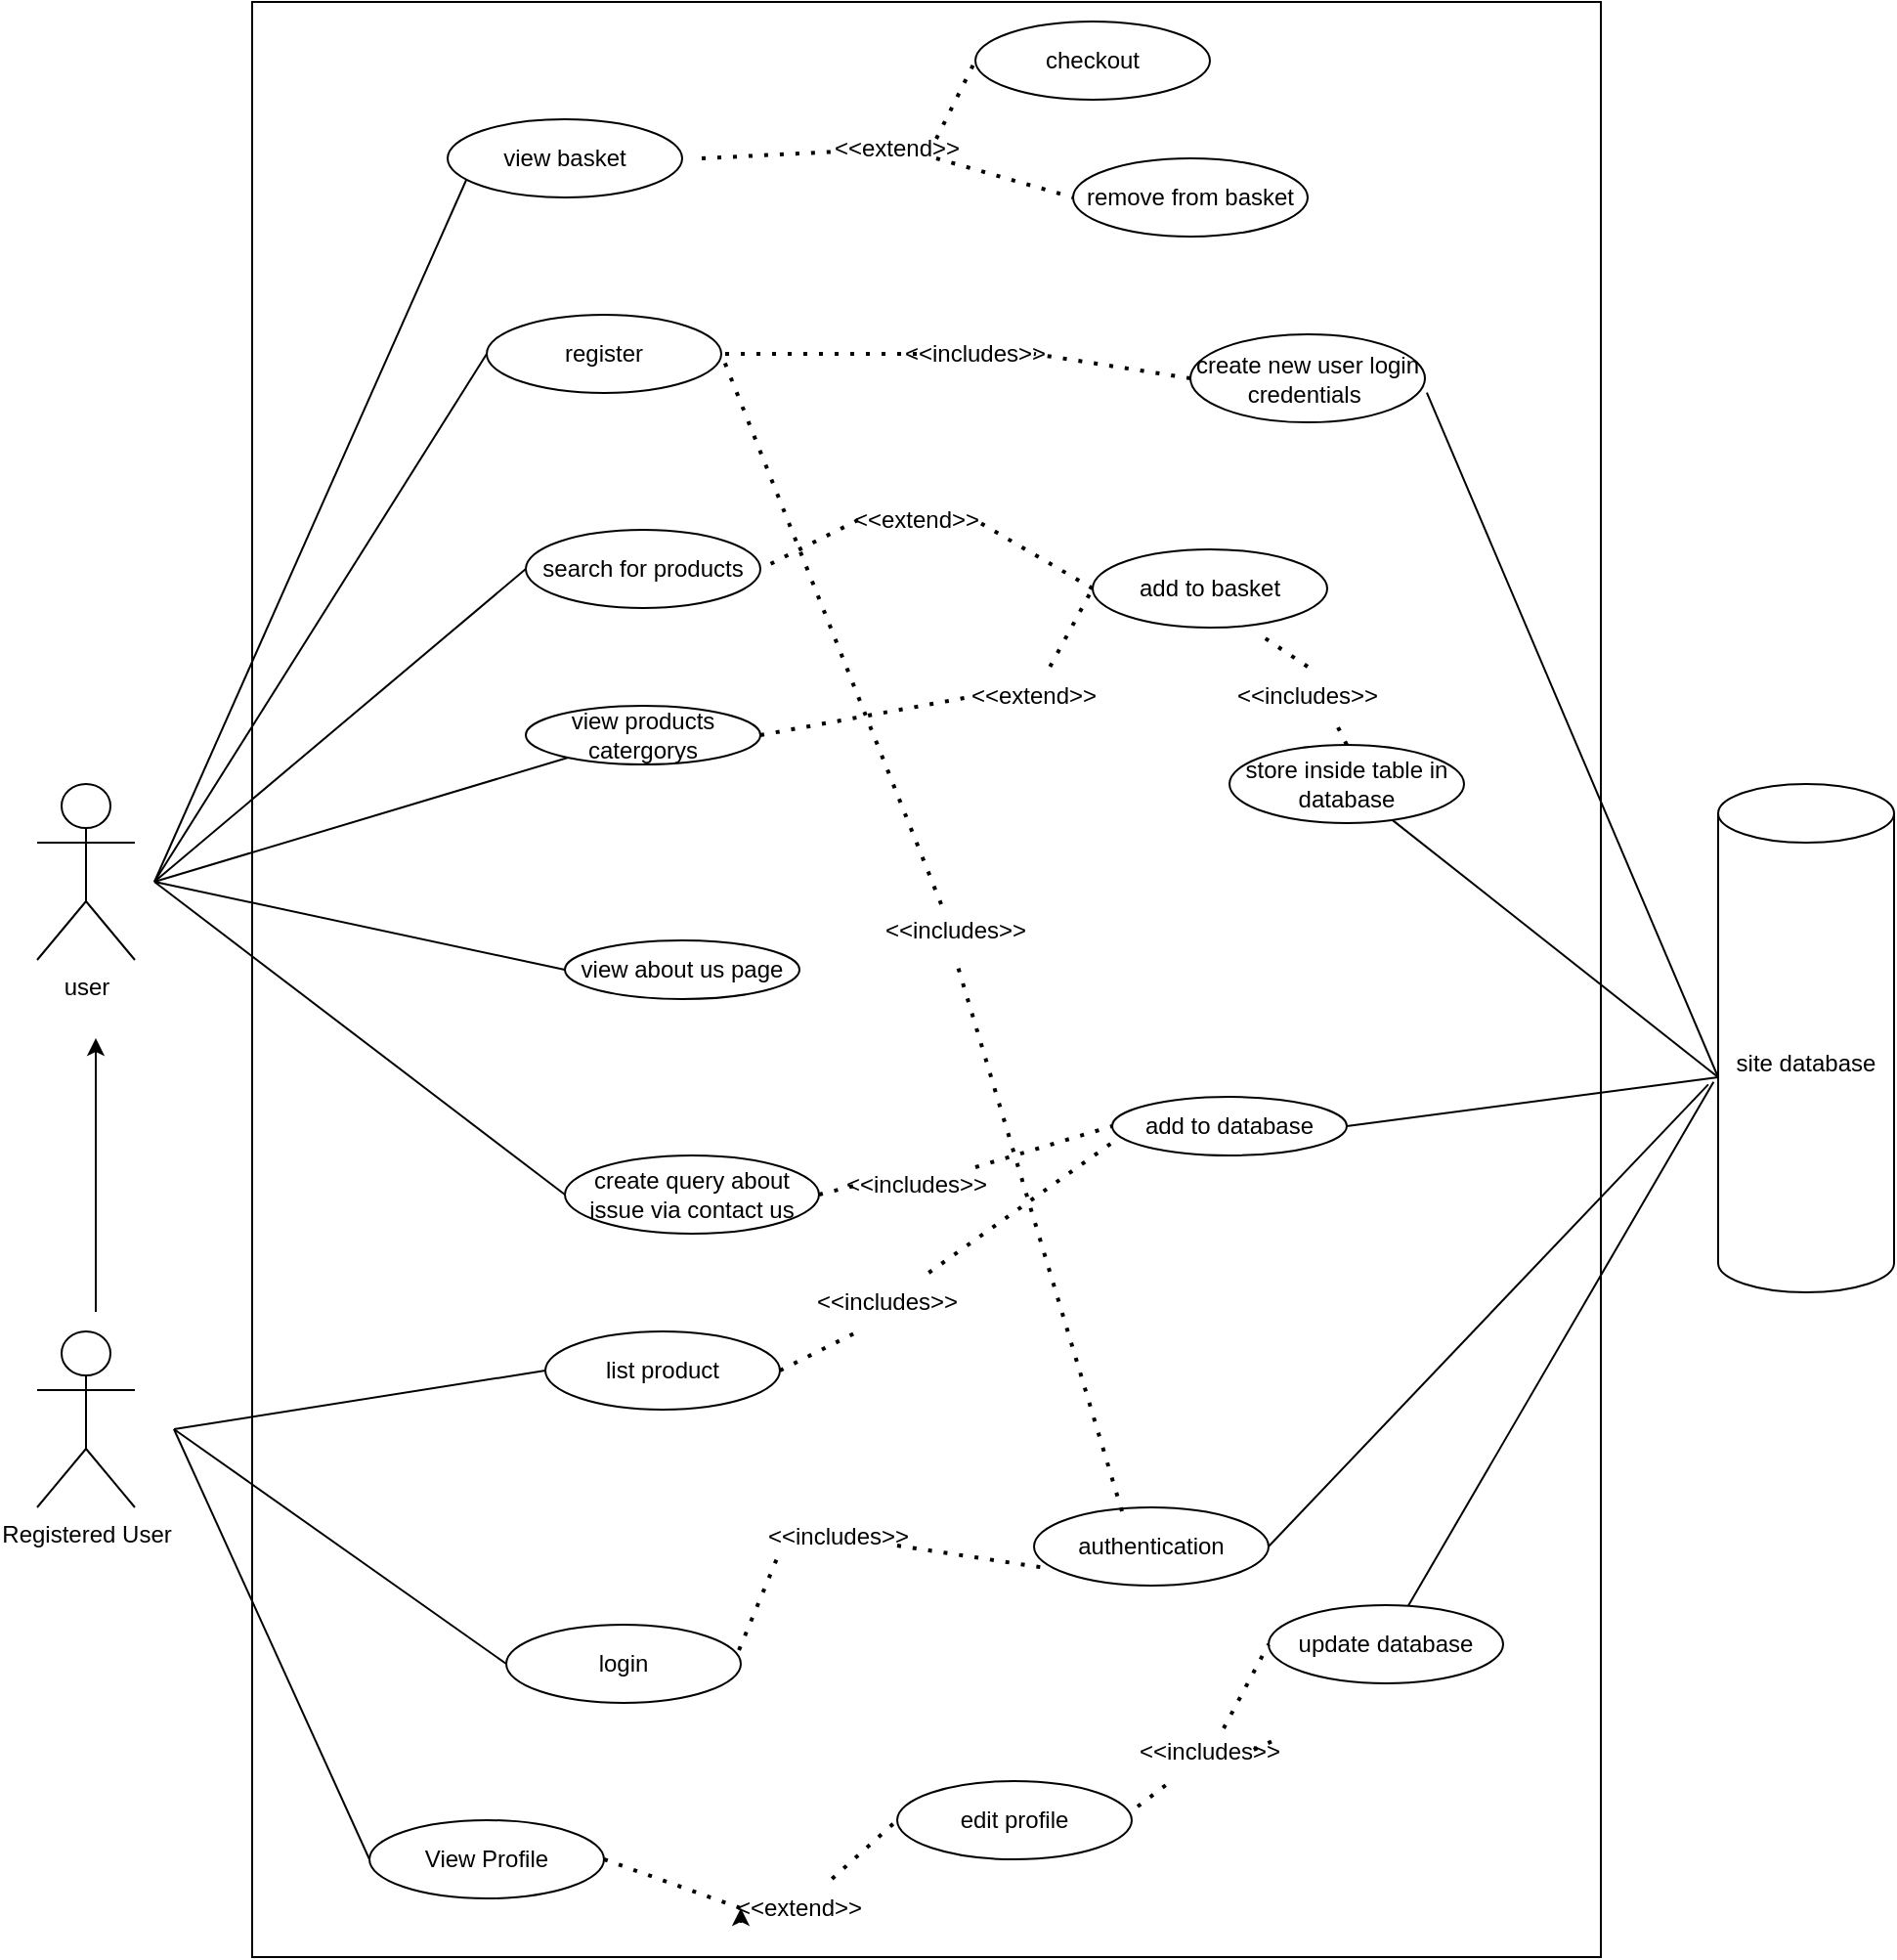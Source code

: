 <mxfile version="22.0.3" type="device">
  <diagram name="Page-1" id="VfQ2CIAXQQieiLa_JrAg">
    <mxGraphModel dx="2611" dy="1560" grid="1" gridSize="10" guides="1" tooltips="1" connect="1" arrows="1" fold="1" page="0" pageScale="1" pageWidth="850" pageHeight="1100" math="0" shadow="0">
      <root>
        <mxCell id="0" />
        <mxCell id="1" parent="0" />
        <mxCell id="DWP4oA5URH6YxGTyFnyT-105" value="" style="rounded=0;whiteSpace=wrap;html=1;" vertex="1" parent="1">
          <mxGeometry x="70" y="-120" width="690" height="1000" as="geometry" />
        </mxCell>
        <mxCell id="DWP4oA5URH6YxGTyFnyT-3" value="Registered User" style="shape=umlActor;verticalLabelPosition=bottom;verticalAlign=top;html=1;outlineConnect=0;" vertex="1" parent="1">
          <mxGeometry x="-40" y="560" width="50" height="90" as="geometry" />
        </mxCell>
        <mxCell id="DWP4oA5URH6YxGTyFnyT-5" value="" style="endArrow=classic;html=1;rounded=0;" edge="1" parent="1">
          <mxGeometry width="50" height="50" relative="1" as="geometry">
            <mxPoint x="-10" y="550" as="sourcePoint" />
            <mxPoint x="-10" y="410" as="targetPoint" />
          </mxGeometry>
        </mxCell>
        <mxCell id="DWP4oA5URH6YxGTyFnyT-10" value="search for products" style="ellipse;whiteSpace=wrap;html=1;" vertex="1" parent="1">
          <mxGeometry x="210" y="150" width="120" height="40" as="geometry" />
        </mxCell>
        <mxCell id="DWP4oA5URH6YxGTyFnyT-12" value="view products catergorys" style="ellipse;whiteSpace=wrap;html=1;" vertex="1" parent="1">
          <mxGeometry x="210" y="240" width="120" height="30" as="geometry" />
        </mxCell>
        <mxCell id="DWP4oA5URH6YxGTyFnyT-13" value="login" style="ellipse;whiteSpace=wrap;html=1;" vertex="1" parent="1">
          <mxGeometry x="200" y="710" width="120" height="40" as="geometry" />
        </mxCell>
        <mxCell id="DWP4oA5URH6YxGTyFnyT-14" value="add to basket" style="ellipse;whiteSpace=wrap;html=1;" vertex="1" parent="1">
          <mxGeometry x="500" y="160" width="120" height="40" as="geometry" />
        </mxCell>
        <mxCell id="DWP4oA5URH6YxGTyFnyT-15" value="register" style="ellipse;whiteSpace=wrap;html=1;" vertex="1" parent="1">
          <mxGeometry x="190" y="40" width="120" height="40" as="geometry" />
        </mxCell>
        <mxCell id="DWP4oA5URH6YxGTyFnyT-18" value="site database" style="shape=cylinder3;whiteSpace=wrap;html=1;boundedLbl=1;backgroundOutline=1;size=15;" vertex="1" parent="1">
          <mxGeometry x="820" y="280" width="90" height="260" as="geometry" />
        </mxCell>
        <mxCell id="DWP4oA5URH6YxGTyFnyT-21" value="user" style="shape=umlActor;verticalLabelPosition=bottom;verticalAlign=top;html=1;outlineConnect=0;" vertex="1" parent="1">
          <mxGeometry x="-40" y="280" width="50" height="90" as="geometry" />
        </mxCell>
        <mxCell id="DWP4oA5URH6YxGTyFnyT-23" value="edit profile" style="ellipse;whiteSpace=wrap;html=1;" vertex="1" parent="1">
          <mxGeometry x="400" y="790" width="120" height="40" as="geometry" />
        </mxCell>
        <mxCell id="DWP4oA5URH6YxGTyFnyT-24" value="View Profile" style="ellipse;whiteSpace=wrap;html=1;" vertex="1" parent="1">
          <mxGeometry x="130" y="810" width="120" height="40" as="geometry" />
        </mxCell>
        <mxCell id="DWP4oA5URH6YxGTyFnyT-26" value="create query about issue via contact us" style="ellipse;whiteSpace=wrap;html=1;" vertex="1" parent="1">
          <mxGeometry x="230" y="470" width="130" height="40" as="geometry" />
        </mxCell>
        <mxCell id="DWP4oA5URH6YxGTyFnyT-28" value="list product" style="ellipse;whiteSpace=wrap;html=1;" vertex="1" parent="1">
          <mxGeometry x="220" y="560" width="120" height="40" as="geometry" />
        </mxCell>
        <mxCell id="DWP4oA5URH6YxGTyFnyT-30" value="" style="endArrow=none;html=1;rounded=0;entryX=-0.026;entryY=0.586;entryDx=0;entryDy=0;entryPerimeter=0;" edge="1" parent="1" source="DWP4oA5URH6YxGTyFnyT-58" target="DWP4oA5URH6YxGTyFnyT-18">
          <mxGeometry width="50" height="50" relative="1" as="geometry">
            <mxPoint x="650" y="540" as="sourcePoint" />
            <mxPoint x="700" y="490" as="targetPoint" />
          </mxGeometry>
        </mxCell>
        <mxCell id="DWP4oA5URH6YxGTyFnyT-32" value="authentication" style="ellipse;whiteSpace=wrap;html=1;" vertex="1" parent="1">
          <mxGeometry x="470" y="650" width="120" height="40" as="geometry" />
        </mxCell>
        <mxCell id="DWP4oA5URH6YxGTyFnyT-33" value="" style="endArrow=none;html=1;rounded=0;exitX=1;exitY=0.5;exitDx=0;exitDy=0;entryX=-0.056;entryY=0.591;entryDx=0;entryDy=0;entryPerimeter=0;" edge="1" parent="1" source="DWP4oA5URH6YxGTyFnyT-32" target="DWP4oA5URH6YxGTyFnyT-18">
          <mxGeometry width="50" height="50" relative="1" as="geometry">
            <mxPoint x="545" y="590" as="sourcePoint" />
            <mxPoint x="700" y="490" as="targetPoint" />
          </mxGeometry>
        </mxCell>
        <mxCell id="DWP4oA5URH6YxGTyFnyT-34" value="" style="endArrow=none;dashed=1;html=1;dashPattern=1 3;strokeWidth=2;rounded=0;entryX=0.05;entryY=0.775;entryDx=0;entryDy=0;entryPerimeter=0;" edge="1" parent="1" source="DWP4oA5URH6YxGTyFnyT-53" target="DWP4oA5URH6YxGTyFnyT-32">
          <mxGeometry width="50" height="50" relative="1" as="geometry">
            <mxPoint x="350" y="650" as="sourcePoint" />
            <mxPoint x="400" y="600" as="targetPoint" />
          </mxGeometry>
        </mxCell>
        <mxCell id="DWP4oA5URH6YxGTyFnyT-35" value="" style="endArrow=none;dashed=1;html=1;dashPattern=1 3;strokeWidth=2;rounded=0;entryX=0;entryY=0.5;entryDx=0;entryDy=0;" edge="1" parent="1" source="DWP4oA5URH6YxGTyFnyT-51" target="DWP4oA5URH6YxGTyFnyT-23">
          <mxGeometry width="50" height="50" relative="1" as="geometry">
            <mxPoint x="350" y="740" as="sourcePoint" />
            <mxPoint x="400" y="690" as="targetPoint" />
          </mxGeometry>
        </mxCell>
        <mxCell id="DWP4oA5URH6YxGTyFnyT-36" value="create new user login credentials&amp;nbsp;" style="ellipse;whiteSpace=wrap;html=1;" vertex="1" parent="1">
          <mxGeometry x="550" y="50" width="120" height="45" as="geometry" />
        </mxCell>
        <mxCell id="DWP4oA5URH6YxGTyFnyT-37" value="" style="endArrow=none;dashed=1;html=1;dashPattern=1 3;strokeWidth=2;rounded=0;entryX=1;entryY=0.5;entryDx=0;entryDy=0;exitX=0.375;exitY=0.05;exitDx=0;exitDy=0;exitPerimeter=0;" edge="1" parent="1" source="DWP4oA5URH6YxGTyFnyT-52" target="DWP4oA5URH6YxGTyFnyT-15">
          <mxGeometry width="50" height="50" relative="1" as="geometry">
            <mxPoint x="480" y="560" as="sourcePoint" />
            <mxPoint x="500" y="520" as="targetPoint" />
          </mxGeometry>
        </mxCell>
        <mxCell id="DWP4oA5URH6YxGTyFnyT-38" value="" style="endArrow=none;dashed=1;html=1;dashPattern=1 3;strokeWidth=2;rounded=0;entryX=1;entryY=0.5;entryDx=0;entryDy=0;" edge="1" parent="1" source="DWP4oA5URH6YxGTyFnyT-50" target="DWP4oA5URH6YxGTyFnyT-15">
          <mxGeometry width="50" height="50" relative="1" as="geometry">
            <mxPoint x="480" y="200" as="sourcePoint" />
            <mxPoint x="530" y="150" as="targetPoint" />
          </mxGeometry>
        </mxCell>
        <mxCell id="DWP4oA5URH6YxGTyFnyT-39" value="" style="endArrow=none;dashed=1;html=1;dashPattern=1 3;strokeWidth=2;rounded=0;entryX=0;entryY=0.5;entryDx=0;entryDy=0;" edge="1" parent="1" source="DWP4oA5URH6YxGTyFnyT-80" target="DWP4oA5URH6YxGTyFnyT-14">
          <mxGeometry width="50" height="50" relative="1" as="geometry">
            <mxPoint x="440" y="210" as="sourcePoint" />
            <mxPoint x="480" y="180" as="targetPoint" />
          </mxGeometry>
        </mxCell>
        <mxCell id="DWP4oA5URH6YxGTyFnyT-40" value="" style="endArrow=none;dashed=1;html=1;dashPattern=1 3;strokeWidth=2;rounded=0;entryX=1;entryY=0.5;entryDx=0;entryDy=0;exitX=0;exitY=0.5;exitDx=0;exitDy=0;" edge="1" parent="1" source="DWP4oA5URH6YxGTyFnyT-78" target="DWP4oA5URH6YxGTyFnyT-10">
          <mxGeometry width="50" height="50" relative="1" as="geometry">
            <mxPoint x="480" y="310" as="sourcePoint" />
            <mxPoint x="460" y="260" as="targetPoint" />
          </mxGeometry>
        </mxCell>
        <mxCell id="DWP4oA5URH6YxGTyFnyT-41" value="" style="endArrow=none;html=1;rounded=0;entryX=0;entryY=0.5;entryDx=0;entryDy=0;" edge="1" parent="1" target="DWP4oA5URH6YxGTyFnyT-13">
          <mxGeometry width="50" height="50" relative="1" as="geometry">
            <mxPoint x="30" y="610" as="sourcePoint" />
            <mxPoint x="110" y="580" as="targetPoint" />
          </mxGeometry>
        </mxCell>
        <mxCell id="DWP4oA5URH6YxGTyFnyT-42" value="" style="endArrow=none;html=1;rounded=0;entryX=0;entryY=0.5;entryDx=0;entryDy=0;" edge="1" parent="1" target="DWP4oA5URH6YxGTyFnyT-24">
          <mxGeometry width="50" height="50" relative="1" as="geometry">
            <mxPoint x="30" y="610" as="sourcePoint" />
            <mxPoint x="120" y="570" as="targetPoint" />
          </mxGeometry>
        </mxCell>
        <mxCell id="DWP4oA5URH6YxGTyFnyT-43" value="" style="endArrow=none;html=1;rounded=0;entryX=0;entryY=0.5;entryDx=0;entryDy=0;" edge="1" parent="1" target="DWP4oA5URH6YxGTyFnyT-28">
          <mxGeometry width="50" height="50" relative="1" as="geometry">
            <mxPoint x="30" y="610" as="sourcePoint" />
            <mxPoint x="120" y="570" as="targetPoint" />
          </mxGeometry>
        </mxCell>
        <mxCell id="DWP4oA5URH6YxGTyFnyT-44" value="" style="endArrow=none;html=1;rounded=0;entryX=0;entryY=0.5;entryDx=0;entryDy=0;" edge="1" parent="1" target="DWP4oA5URH6YxGTyFnyT-15">
          <mxGeometry width="50" height="50" relative="1" as="geometry">
            <mxPoint x="20" y="330" as="sourcePoint" />
            <mxPoint x="130" y="290" as="targetPoint" />
          </mxGeometry>
        </mxCell>
        <mxCell id="DWP4oA5URH6YxGTyFnyT-45" value="" style="endArrow=none;html=1;rounded=0;entryX=0;entryY=0.5;entryDx=0;entryDy=0;" edge="1" parent="1" target="DWP4oA5URH6YxGTyFnyT-10">
          <mxGeometry width="50" height="50" relative="1" as="geometry">
            <mxPoint x="20" y="330" as="sourcePoint" />
            <mxPoint x="130" y="290" as="targetPoint" />
          </mxGeometry>
        </mxCell>
        <mxCell id="DWP4oA5URH6YxGTyFnyT-46" value="" style="endArrow=none;html=1;rounded=0;" edge="1" parent="1" target="DWP4oA5URH6YxGTyFnyT-12">
          <mxGeometry width="50" height="50" relative="1" as="geometry">
            <mxPoint x="20" y="330" as="sourcePoint" />
            <mxPoint x="130" y="290" as="targetPoint" />
          </mxGeometry>
        </mxCell>
        <mxCell id="DWP4oA5URH6YxGTyFnyT-48" value="" style="endArrow=none;html=1;rounded=0;entryX=0;entryY=0.5;entryDx=0;entryDy=0;" edge="1" parent="1" target="DWP4oA5URH6YxGTyFnyT-26">
          <mxGeometry width="50" height="50" relative="1" as="geometry">
            <mxPoint x="20" y="330" as="sourcePoint" />
            <mxPoint x="130" y="290" as="targetPoint" />
          </mxGeometry>
        </mxCell>
        <mxCell id="DWP4oA5URH6YxGTyFnyT-49" value="" style="endArrow=none;html=1;rounded=0;entryX=1.008;entryY=0.663;entryDx=0;entryDy=0;entryPerimeter=0;" edge="1" parent="1" target="DWP4oA5URH6YxGTyFnyT-36">
          <mxGeometry width="50" height="50" relative="1" as="geometry">
            <mxPoint x="820" y="430" as="sourcePoint" />
            <mxPoint x="750" y="440" as="targetPoint" />
          </mxGeometry>
        </mxCell>
        <mxCell id="DWP4oA5URH6YxGTyFnyT-54" value="" style="endArrow=none;dashed=1;html=1;dashPattern=1 3;strokeWidth=2;rounded=0;entryX=0;entryY=0.75;entryDx=0;entryDy=0;exitX=0.992;exitY=0.325;exitDx=0;exitDy=0;exitPerimeter=0;" edge="1" parent="1" source="DWP4oA5URH6YxGTyFnyT-13" target="DWP4oA5URH6YxGTyFnyT-53">
          <mxGeometry width="50" height="50" relative="1" as="geometry">
            <mxPoint x="350" y="650" as="sourcePoint" />
            <mxPoint x="440" y="570" as="targetPoint" />
          </mxGeometry>
        </mxCell>
        <mxCell id="DWP4oA5URH6YxGTyFnyT-53" value="&amp;lt;&amp;lt;includes&amp;gt;&amp;gt;" style="text;html=1;strokeColor=none;fillColor=none;align=center;verticalAlign=middle;whiteSpace=wrap;rounded=0;rotation=0;" vertex="1" parent="1">
          <mxGeometry x="340" y="650" width="60" height="30" as="geometry" />
        </mxCell>
        <mxCell id="DWP4oA5URH6YxGTyFnyT-56" value="" style="endArrow=none;dashed=1;html=1;dashPattern=1 3;strokeWidth=2;rounded=0;entryX=0.5;entryY=1;entryDx=0;entryDy=0;exitX=0.375;exitY=0.05;exitDx=0;exitDy=0;exitPerimeter=0;" edge="1" parent="1" source="DWP4oA5URH6YxGTyFnyT-32" target="DWP4oA5URH6YxGTyFnyT-52">
          <mxGeometry width="50" height="50" relative="1" as="geometry">
            <mxPoint x="485" y="552" as="sourcePoint" />
            <mxPoint x="350" y="170" as="targetPoint" />
          </mxGeometry>
        </mxCell>
        <mxCell id="DWP4oA5URH6YxGTyFnyT-52" value="&amp;lt;&amp;lt;includes&amp;gt;&amp;gt;" style="text;html=1;strokeColor=none;fillColor=none;align=center;verticalAlign=middle;whiteSpace=wrap;rounded=0;" vertex="1" parent="1">
          <mxGeometry x="400" y="340" width="60" height="30" as="geometry" />
        </mxCell>
        <mxCell id="DWP4oA5URH6YxGTyFnyT-57" value="view about us page" style="ellipse;whiteSpace=wrap;html=1;" vertex="1" parent="1">
          <mxGeometry x="230" y="360" width="120" height="30" as="geometry" />
        </mxCell>
        <mxCell id="DWP4oA5URH6YxGTyFnyT-58" value="update database" style="ellipse;whiteSpace=wrap;html=1;" vertex="1" parent="1">
          <mxGeometry x="590" y="700" width="120" height="40" as="geometry" />
        </mxCell>
        <mxCell id="DWP4oA5URH6YxGTyFnyT-59" value="" style="endArrow=none;dashed=1;html=1;dashPattern=1 3;strokeWidth=2;rounded=0;entryX=0;entryY=0.5;entryDx=0;entryDy=0;exitX=1;exitY=0.5;exitDx=0;exitDy=0;" edge="1" parent="1" source="DWP4oA5URH6YxGTyFnyT-24" target="DWP4oA5URH6YxGTyFnyT-51">
          <mxGeometry width="50" height="50" relative="1" as="geometry">
            <mxPoint x="350" y="740" as="sourcePoint" />
            <mxPoint x="443" y="739" as="targetPoint" />
          </mxGeometry>
        </mxCell>
        <mxCell id="DWP4oA5URH6YxGTyFnyT-51" value="&amp;lt;&amp;lt;extend&amp;gt;&amp;gt;" style="text;html=1;strokeColor=none;fillColor=none;align=center;verticalAlign=middle;whiteSpace=wrap;rounded=0;" vertex="1" parent="1">
          <mxGeometry x="320" y="840" width="60" height="30" as="geometry" />
        </mxCell>
        <mxCell id="DWP4oA5URH6YxGTyFnyT-60" value="" style="endArrow=none;dashed=1;html=1;dashPattern=1 3;strokeWidth=2;rounded=0;entryX=1;entryY=0.5;entryDx=0;entryDy=0;exitX=0;exitY=0.5;exitDx=0;exitDy=0;" edge="1" parent="1" source="DWP4oA5URH6YxGTyFnyT-36" target="DWP4oA5URH6YxGTyFnyT-50">
          <mxGeometry width="50" height="50" relative="1" as="geometry">
            <mxPoint x="480" y="200" as="sourcePoint" />
            <mxPoint x="350" y="170" as="targetPoint" />
          </mxGeometry>
        </mxCell>
        <mxCell id="DWP4oA5URH6YxGTyFnyT-50" value="&amp;lt;&amp;lt;includes&amp;gt;&amp;gt;" style="text;html=1;strokeColor=none;fillColor=none;align=center;verticalAlign=middle;whiteSpace=wrap;rounded=0;" vertex="1" parent="1">
          <mxGeometry x="410" y="45" width="60" height="30" as="geometry" />
        </mxCell>
        <mxCell id="DWP4oA5URH6YxGTyFnyT-61" value="add to database" style="ellipse;whiteSpace=wrap;html=1;" vertex="1" parent="1">
          <mxGeometry x="510" y="440" width="120" height="30" as="geometry" />
        </mxCell>
        <mxCell id="DWP4oA5URH6YxGTyFnyT-62" value="" style="endArrow=none;html=1;rounded=0;entryX=1;entryY=0.5;entryDx=0;entryDy=0;" edge="1" parent="1" target="DWP4oA5URH6YxGTyFnyT-61">
          <mxGeometry width="50" height="50" relative="1" as="geometry">
            <mxPoint x="820" y="430" as="sourcePoint" />
            <mxPoint x="750" y="440" as="targetPoint" />
          </mxGeometry>
        </mxCell>
        <mxCell id="DWP4oA5URH6YxGTyFnyT-64" value="" style="endArrow=none;dashed=1;html=1;dashPattern=1 3;strokeWidth=2;rounded=0;entryX=0;entryY=0.5;entryDx=0;entryDy=0;" edge="1" parent="1" source="DWP4oA5URH6YxGTyFnyT-65" target="DWP4oA5URH6YxGTyFnyT-61">
          <mxGeometry width="50" height="50" relative="1" as="geometry">
            <mxPoint x="360" y="490" as="sourcePoint" />
            <mxPoint x="410" y="440" as="targetPoint" />
          </mxGeometry>
        </mxCell>
        <mxCell id="DWP4oA5URH6YxGTyFnyT-66" value="" style="endArrow=none;dashed=1;html=1;dashPattern=1 3;strokeWidth=2;rounded=0;entryX=0;entryY=0.5;entryDx=0;entryDy=0;" edge="1" parent="1" target="DWP4oA5URH6YxGTyFnyT-65">
          <mxGeometry width="50" height="50" relative="1" as="geometry">
            <mxPoint x="360" y="490" as="sourcePoint" />
            <mxPoint x="510" y="455" as="targetPoint" />
          </mxGeometry>
        </mxCell>
        <mxCell id="DWP4oA5URH6YxGTyFnyT-65" value="&amp;lt;&amp;lt;includes&amp;gt;&amp;gt;" style="text;html=1;strokeColor=none;fillColor=none;align=center;verticalAlign=middle;whiteSpace=wrap;rounded=0;" vertex="1" parent="1">
          <mxGeometry x="380" y="470" width="60" height="30" as="geometry" />
        </mxCell>
        <mxCell id="DWP4oA5URH6YxGTyFnyT-69" value="" style="endArrow=none;dashed=1;html=1;dashPattern=1 3;strokeWidth=2;rounded=0;entryX=0.017;entryY=0.733;entryDx=0;entryDy=0;entryPerimeter=0;" edge="1" parent="1" source="DWP4oA5URH6YxGTyFnyT-70" target="DWP4oA5URH6YxGTyFnyT-61">
          <mxGeometry width="50" height="50" relative="1" as="geometry">
            <mxPoint x="340" y="580" as="sourcePoint" />
            <mxPoint x="390" y="530" as="targetPoint" />
          </mxGeometry>
        </mxCell>
        <mxCell id="DWP4oA5URH6YxGTyFnyT-71" value="" style="endArrow=none;dashed=1;html=1;dashPattern=1 3;strokeWidth=2;rounded=0;entryX=0.25;entryY=1;entryDx=0;entryDy=0;" edge="1" parent="1" target="DWP4oA5URH6YxGTyFnyT-70">
          <mxGeometry width="50" height="50" relative="1" as="geometry">
            <mxPoint x="340" y="580" as="sourcePoint" />
            <mxPoint x="512" y="462" as="targetPoint" />
          </mxGeometry>
        </mxCell>
        <mxCell id="DWP4oA5URH6YxGTyFnyT-70" value="&amp;lt;&amp;lt;includes&amp;gt;&amp;gt;" style="text;html=1;strokeColor=none;fillColor=none;align=center;verticalAlign=middle;whiteSpace=wrap;rounded=0;" vertex="1" parent="1">
          <mxGeometry x="365" y="530" width="60" height="30" as="geometry" />
        </mxCell>
        <mxCell id="DWP4oA5URH6YxGTyFnyT-72" style="edgeStyle=orthogonalEdgeStyle;rounded=0;orthogonalLoop=1;jettySize=auto;html=1;exitX=0;exitY=0.75;exitDx=0;exitDy=0;entryX=0;entryY=0.5;entryDx=0;entryDy=0;" edge="1" parent="1" source="DWP4oA5URH6YxGTyFnyT-51" target="DWP4oA5URH6YxGTyFnyT-51">
          <mxGeometry relative="1" as="geometry" />
        </mxCell>
        <mxCell id="DWP4oA5URH6YxGTyFnyT-75" value="" style="endArrow=none;dashed=1;html=1;dashPattern=1 3;strokeWidth=2;rounded=0;entryX=0;entryY=0.5;entryDx=0;entryDy=0;exitX=0.617;exitY=0.1;exitDx=0;exitDy=0;exitPerimeter=0;" edge="1" parent="1" source="DWP4oA5URH6YxGTyFnyT-74" target="DWP4oA5URH6YxGTyFnyT-58">
          <mxGeometry width="50" height="50" relative="1" as="geometry">
            <mxPoint x="530" y="760" as="sourcePoint" />
            <mxPoint x="580" y="710" as="targetPoint" />
          </mxGeometry>
        </mxCell>
        <mxCell id="DWP4oA5URH6YxGTyFnyT-76" value="" style="endArrow=none;dashed=1;html=1;dashPattern=1 3;strokeWidth=2;rounded=0;exitX=1.025;exitY=0.325;exitDx=0;exitDy=0;exitPerimeter=0;" edge="1" parent="1" source="DWP4oA5URH6YxGTyFnyT-74">
          <mxGeometry width="50" height="50" relative="1" as="geometry">
            <mxPoint x="548" y="763" as="sourcePoint" />
            <mxPoint x="580" y="775" as="targetPoint" />
          </mxGeometry>
        </mxCell>
        <mxCell id="DWP4oA5URH6YxGTyFnyT-77" value="" style="endArrow=none;dashed=1;html=1;dashPattern=1 3;strokeWidth=2;rounded=0;exitX=1.025;exitY=0.325;exitDx=0;exitDy=0;exitPerimeter=0;" edge="1" parent="1" source="DWP4oA5URH6YxGTyFnyT-23" target="DWP4oA5URH6YxGTyFnyT-74">
          <mxGeometry width="50" height="50" relative="1" as="geometry">
            <mxPoint x="523" y="803" as="sourcePoint" />
            <mxPoint x="580" y="775" as="targetPoint" />
          </mxGeometry>
        </mxCell>
        <mxCell id="DWP4oA5URH6YxGTyFnyT-74" value="&amp;lt;&amp;lt;includes&amp;gt;&amp;gt;" style="text;html=1;strokeColor=none;fillColor=none;align=center;verticalAlign=middle;whiteSpace=wrap;rounded=0;rotation=0;" vertex="1" parent="1">
          <mxGeometry x="530" y="760" width="60" height="30" as="geometry" />
        </mxCell>
        <mxCell id="DWP4oA5URH6YxGTyFnyT-79" value="" style="endArrow=none;dashed=1;html=1;dashPattern=1 3;strokeWidth=2;rounded=0;entryX=1;entryY=0.5;entryDx=0;entryDy=0;exitX=0;exitY=0.5;exitDx=0;exitDy=0;" edge="1" parent="1" source="DWP4oA5URH6YxGTyFnyT-14" target="DWP4oA5URH6YxGTyFnyT-78">
          <mxGeometry width="50" height="50" relative="1" as="geometry">
            <mxPoint x="460" y="200" as="sourcePoint" />
            <mxPoint x="330" y="170" as="targetPoint" />
          </mxGeometry>
        </mxCell>
        <mxCell id="DWP4oA5URH6YxGTyFnyT-78" value="&amp;lt;&amp;lt;extend&amp;gt;&amp;gt;" style="text;html=1;strokeColor=none;fillColor=none;align=center;verticalAlign=middle;whiteSpace=wrap;rounded=0;" vertex="1" parent="1">
          <mxGeometry x="380" y="130" width="60" height="30" as="geometry" />
        </mxCell>
        <mxCell id="DWP4oA5URH6YxGTyFnyT-81" value="" style="endArrow=none;dashed=1;html=1;dashPattern=1 3;strokeWidth=2;rounded=0;exitX=1;exitY=0.5;exitDx=0;exitDy=0;entryX=0;entryY=0.5;entryDx=0;entryDy=0;" edge="1" parent="1" source="DWP4oA5URH6YxGTyFnyT-12" target="DWP4oA5URH6YxGTyFnyT-80">
          <mxGeometry width="50" height="50" relative="1" as="geometry">
            <mxPoint x="330" y="255" as="sourcePoint" />
            <mxPoint x="480" y="180" as="targetPoint" />
          </mxGeometry>
        </mxCell>
        <mxCell id="DWP4oA5URH6YxGTyFnyT-80" value="&amp;lt;&amp;lt;extend&amp;gt;&amp;gt;" style="text;html=1;strokeColor=none;fillColor=none;align=center;verticalAlign=middle;whiteSpace=wrap;rounded=0;" vertex="1" parent="1">
          <mxGeometry x="440" y="220" width="60" height="30" as="geometry" />
        </mxCell>
        <mxCell id="DWP4oA5URH6YxGTyFnyT-82" value="" style="endArrow=none;html=1;rounded=0;entryX=0;entryY=0.5;entryDx=0;entryDy=0;" edge="1" parent="1" target="DWP4oA5URH6YxGTyFnyT-57">
          <mxGeometry width="50" height="50" relative="1" as="geometry">
            <mxPoint x="20" y="330" as="sourcePoint" />
            <mxPoint x="130" y="290" as="targetPoint" />
          </mxGeometry>
        </mxCell>
        <mxCell id="DWP4oA5URH6YxGTyFnyT-85" value="" style="endArrow=none;html=1;rounded=0;" edge="1" parent="1" target="DWP4oA5URH6YxGTyFnyT-84">
          <mxGeometry width="50" height="50" relative="1" as="geometry">
            <mxPoint x="820" y="430" as="sourcePoint" />
            <mxPoint x="569" y="200" as="targetPoint" />
          </mxGeometry>
        </mxCell>
        <mxCell id="DWP4oA5URH6YxGTyFnyT-84" value="store inside table in database" style="ellipse;whiteSpace=wrap;html=1;" vertex="1" parent="1">
          <mxGeometry x="570" y="260" width="120" height="40" as="geometry" />
        </mxCell>
        <mxCell id="DWP4oA5URH6YxGTyFnyT-86" value="" style="endArrow=none;dashed=1;html=1;dashPattern=1 3;strokeWidth=2;rounded=0;entryX=0.717;entryY=1.1;entryDx=0;entryDy=0;entryPerimeter=0;exitX=0.5;exitY=0;exitDx=0;exitDy=0;" edge="1" parent="1" source="DWP4oA5URH6YxGTyFnyT-87" target="DWP4oA5URH6YxGTyFnyT-14">
          <mxGeometry width="50" height="50" relative="1" as="geometry">
            <mxPoint x="610" y="290" as="sourcePoint" />
            <mxPoint x="660" y="240" as="targetPoint" />
          </mxGeometry>
        </mxCell>
        <mxCell id="DWP4oA5URH6YxGTyFnyT-88" value="" style="endArrow=none;dashed=1;html=1;dashPattern=1 3;strokeWidth=2;rounded=0;entryX=0.75;entryY=1;entryDx=0;entryDy=0;exitX=0.5;exitY=0;exitDx=0;exitDy=0;" edge="1" parent="1" source="DWP4oA5URH6YxGTyFnyT-84" target="DWP4oA5URH6YxGTyFnyT-87">
          <mxGeometry width="50" height="50" relative="1" as="geometry">
            <mxPoint x="630" y="260" as="sourcePoint" />
            <mxPoint x="586" y="204" as="targetPoint" />
          </mxGeometry>
        </mxCell>
        <mxCell id="DWP4oA5URH6YxGTyFnyT-87" value="&amp;lt;&amp;lt;includes&amp;gt;&amp;gt;" style="text;html=1;strokeColor=none;fillColor=none;align=center;verticalAlign=middle;whiteSpace=wrap;rounded=0;" vertex="1" parent="1">
          <mxGeometry x="580" y="220" width="60" height="30" as="geometry" />
        </mxCell>
        <mxCell id="DWP4oA5URH6YxGTyFnyT-91" value="" style="endArrow=none;html=1;rounded=0;" edge="1" parent="1">
          <mxGeometry width="50" height="50" relative="1" as="geometry">
            <mxPoint x="20" y="330" as="sourcePoint" />
            <mxPoint x="180" y="-30" as="targetPoint" />
          </mxGeometry>
        </mxCell>
        <mxCell id="DWP4oA5URH6YxGTyFnyT-92" value="view basket" style="ellipse;whiteSpace=wrap;html=1;" vertex="1" parent="1">
          <mxGeometry x="170" y="-60" width="120" height="40" as="geometry" />
        </mxCell>
        <mxCell id="DWP4oA5URH6YxGTyFnyT-95" value="" style="endArrow=none;dashed=1;html=1;dashPattern=1 3;strokeWidth=2;rounded=0;" edge="1" parent="1" target="DWP4oA5URH6YxGTyFnyT-94">
          <mxGeometry width="50" height="50" relative="1" as="geometry">
            <mxPoint x="300" y="-40" as="sourcePoint" />
            <mxPoint x="470" y="-40" as="targetPoint" />
          </mxGeometry>
        </mxCell>
        <mxCell id="DWP4oA5URH6YxGTyFnyT-94" value="&amp;lt;&amp;lt;extend&amp;gt;&amp;gt;" style="text;html=1;strokeColor=none;fillColor=none;align=center;verticalAlign=middle;whiteSpace=wrap;rounded=0;" vertex="1" parent="1">
          <mxGeometry x="370" y="-60" width="60" height="30" as="geometry" />
        </mxCell>
        <mxCell id="DWP4oA5URH6YxGTyFnyT-97" value="remove from basket" style="ellipse;whiteSpace=wrap;html=1;" vertex="1" parent="1">
          <mxGeometry x="490" y="-40" width="120" height="40" as="geometry" />
        </mxCell>
        <mxCell id="DWP4oA5URH6YxGTyFnyT-98" value="checkout" style="ellipse;whiteSpace=wrap;html=1;" vertex="1" parent="1">
          <mxGeometry x="440" y="-110" width="120" height="40" as="geometry" />
        </mxCell>
        <mxCell id="DWP4oA5URH6YxGTyFnyT-99" value="" style="endArrow=none;dashed=1;html=1;dashPattern=1 3;strokeWidth=2;rounded=0;entryX=0;entryY=0.5;entryDx=0;entryDy=0;" edge="1" parent="1" target="DWP4oA5URH6YxGTyFnyT-98">
          <mxGeometry width="50" height="50" relative="1" as="geometry">
            <mxPoint x="420" y="-50" as="sourcePoint" />
            <mxPoint x="470" y="-100" as="targetPoint" />
          </mxGeometry>
        </mxCell>
        <mxCell id="DWP4oA5URH6YxGTyFnyT-100" value="" style="endArrow=none;dashed=1;html=1;dashPattern=1 3;strokeWidth=2;rounded=0;entryX=0;entryY=0.5;entryDx=0;entryDy=0;" edge="1" parent="1" target="DWP4oA5URH6YxGTyFnyT-97">
          <mxGeometry width="50" height="50" relative="1" as="geometry">
            <mxPoint x="420" y="-40" as="sourcePoint" />
            <mxPoint x="470" y="-90" as="targetPoint" />
          </mxGeometry>
        </mxCell>
      </root>
    </mxGraphModel>
  </diagram>
</mxfile>
